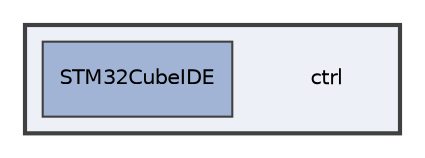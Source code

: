 digraph "ctrl"
{
 // LATEX_PDF_SIZE
  edge [fontname="Helvetica",fontsize="10",labelfontname="Helvetica",labelfontsize="10"];
  node [fontname="Helvetica",fontsize="10",shape=record];
  compound=true
  subgraph clusterdir_263426dc267c7f7b8bc816493cda4bef {
    graph [ bgcolor="#edf0f7", pencolor="grey25", style="filled,bold,", label="", fontname="Helvetica", fontsize="10", URL="dir_263426dc267c7f7b8bc816493cda4bef.html"]
    dir_263426dc267c7f7b8bc816493cda4bef [shape=plaintext, label="ctrl"];
  dir_e08ee0c78fbd1be63c2bcc40fb5312ac [shape=box, label="STM32CubeIDE", style="filled,", fillcolor="#a2b4d6", color="grey25", URL="dir_e08ee0c78fbd1be63c2bcc40fb5312ac.html"];
  }
}
